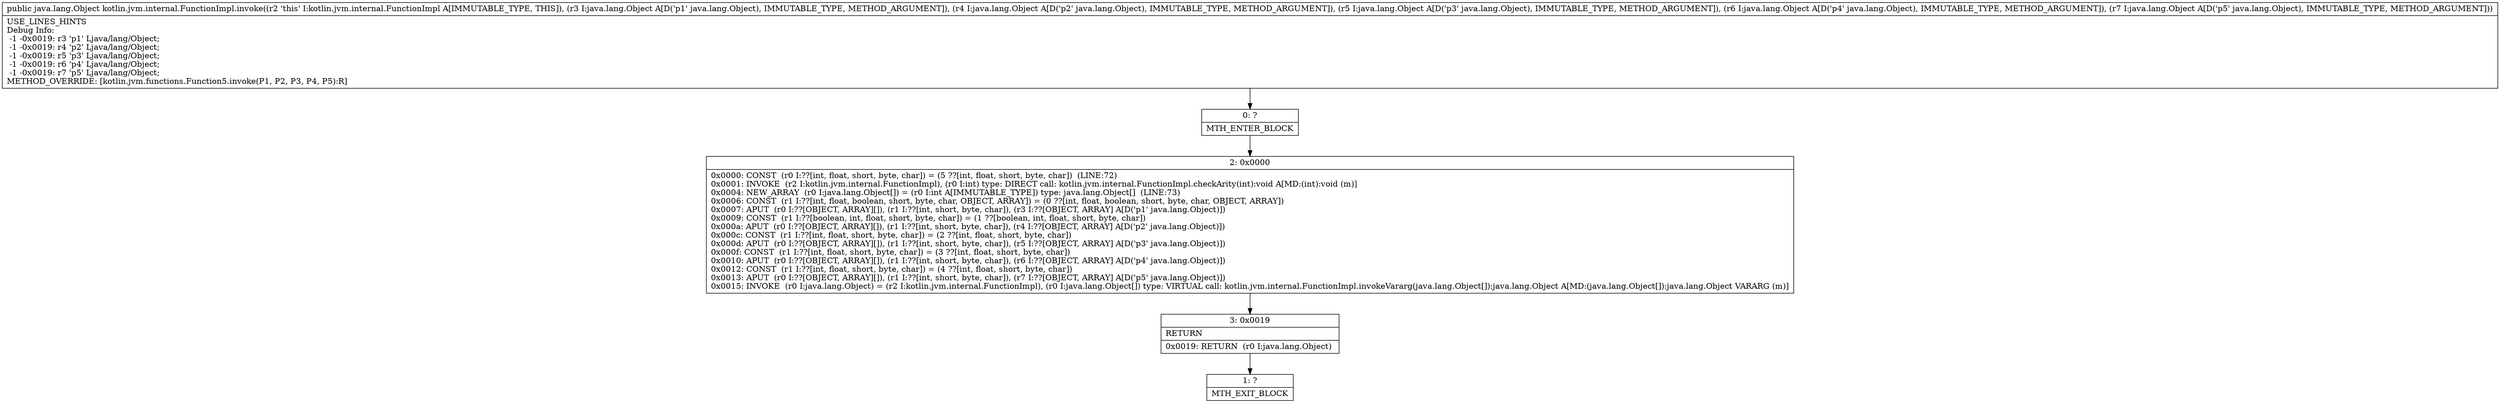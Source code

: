 digraph "CFG forkotlin.jvm.internal.FunctionImpl.invoke(Ljava\/lang\/Object;Ljava\/lang\/Object;Ljava\/lang\/Object;Ljava\/lang\/Object;Ljava\/lang\/Object;)Ljava\/lang\/Object;" {
Node_0 [shape=record,label="{0\:\ ?|MTH_ENTER_BLOCK\l}"];
Node_2 [shape=record,label="{2\:\ 0x0000|0x0000: CONST  (r0 I:??[int, float, short, byte, char]) = (5 ??[int, float, short, byte, char])  (LINE:72)\l0x0001: INVOKE  (r2 I:kotlin.jvm.internal.FunctionImpl), (r0 I:int) type: DIRECT call: kotlin.jvm.internal.FunctionImpl.checkArity(int):void A[MD:(int):void (m)]\l0x0004: NEW_ARRAY  (r0 I:java.lang.Object[]) = (r0 I:int A[IMMUTABLE_TYPE]) type: java.lang.Object[]  (LINE:73)\l0x0006: CONST  (r1 I:??[int, float, boolean, short, byte, char, OBJECT, ARRAY]) = (0 ??[int, float, boolean, short, byte, char, OBJECT, ARRAY]) \l0x0007: APUT  (r0 I:??[OBJECT, ARRAY][]), (r1 I:??[int, short, byte, char]), (r3 I:??[OBJECT, ARRAY] A[D('p1' java.lang.Object)]) \l0x0009: CONST  (r1 I:??[boolean, int, float, short, byte, char]) = (1 ??[boolean, int, float, short, byte, char]) \l0x000a: APUT  (r0 I:??[OBJECT, ARRAY][]), (r1 I:??[int, short, byte, char]), (r4 I:??[OBJECT, ARRAY] A[D('p2' java.lang.Object)]) \l0x000c: CONST  (r1 I:??[int, float, short, byte, char]) = (2 ??[int, float, short, byte, char]) \l0x000d: APUT  (r0 I:??[OBJECT, ARRAY][]), (r1 I:??[int, short, byte, char]), (r5 I:??[OBJECT, ARRAY] A[D('p3' java.lang.Object)]) \l0x000f: CONST  (r1 I:??[int, float, short, byte, char]) = (3 ??[int, float, short, byte, char]) \l0x0010: APUT  (r0 I:??[OBJECT, ARRAY][]), (r1 I:??[int, short, byte, char]), (r6 I:??[OBJECT, ARRAY] A[D('p4' java.lang.Object)]) \l0x0012: CONST  (r1 I:??[int, float, short, byte, char]) = (4 ??[int, float, short, byte, char]) \l0x0013: APUT  (r0 I:??[OBJECT, ARRAY][]), (r1 I:??[int, short, byte, char]), (r7 I:??[OBJECT, ARRAY] A[D('p5' java.lang.Object)]) \l0x0015: INVOKE  (r0 I:java.lang.Object) = (r2 I:kotlin.jvm.internal.FunctionImpl), (r0 I:java.lang.Object[]) type: VIRTUAL call: kotlin.jvm.internal.FunctionImpl.invokeVararg(java.lang.Object[]):java.lang.Object A[MD:(java.lang.Object[]):java.lang.Object VARARG (m)]\l}"];
Node_3 [shape=record,label="{3\:\ 0x0019|RETURN\l|0x0019: RETURN  (r0 I:java.lang.Object) \l}"];
Node_1 [shape=record,label="{1\:\ ?|MTH_EXIT_BLOCK\l}"];
MethodNode[shape=record,label="{public java.lang.Object kotlin.jvm.internal.FunctionImpl.invoke((r2 'this' I:kotlin.jvm.internal.FunctionImpl A[IMMUTABLE_TYPE, THIS]), (r3 I:java.lang.Object A[D('p1' java.lang.Object), IMMUTABLE_TYPE, METHOD_ARGUMENT]), (r4 I:java.lang.Object A[D('p2' java.lang.Object), IMMUTABLE_TYPE, METHOD_ARGUMENT]), (r5 I:java.lang.Object A[D('p3' java.lang.Object), IMMUTABLE_TYPE, METHOD_ARGUMENT]), (r6 I:java.lang.Object A[D('p4' java.lang.Object), IMMUTABLE_TYPE, METHOD_ARGUMENT]), (r7 I:java.lang.Object A[D('p5' java.lang.Object), IMMUTABLE_TYPE, METHOD_ARGUMENT]))  | USE_LINES_HINTS\lDebug Info:\l  \-1 \-0x0019: r3 'p1' Ljava\/lang\/Object;\l  \-1 \-0x0019: r4 'p2' Ljava\/lang\/Object;\l  \-1 \-0x0019: r5 'p3' Ljava\/lang\/Object;\l  \-1 \-0x0019: r6 'p4' Ljava\/lang\/Object;\l  \-1 \-0x0019: r7 'p5' Ljava\/lang\/Object;\lMETHOD_OVERRIDE: [kotlin.jvm.functions.Function5.invoke(P1, P2, P3, P4, P5):R]\l}"];
MethodNode -> Node_0;Node_0 -> Node_2;
Node_2 -> Node_3;
Node_3 -> Node_1;
}

